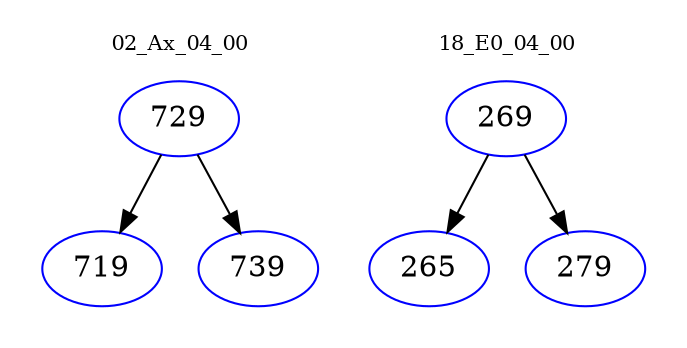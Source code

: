 digraph{
subgraph cluster_0 {
color = white
label = "02_Ax_04_00";
fontsize=10;
T0_729 [label="729", color="blue"]
T0_729 -> T0_719 [color="black"]
T0_719 [label="719", color="blue"]
T0_729 -> T0_739 [color="black"]
T0_739 [label="739", color="blue"]
}
subgraph cluster_1 {
color = white
label = "18_E0_04_00";
fontsize=10;
T1_269 [label="269", color="blue"]
T1_269 -> T1_265 [color="black"]
T1_265 [label="265", color="blue"]
T1_269 -> T1_279 [color="black"]
T1_279 [label="279", color="blue"]
}
}
